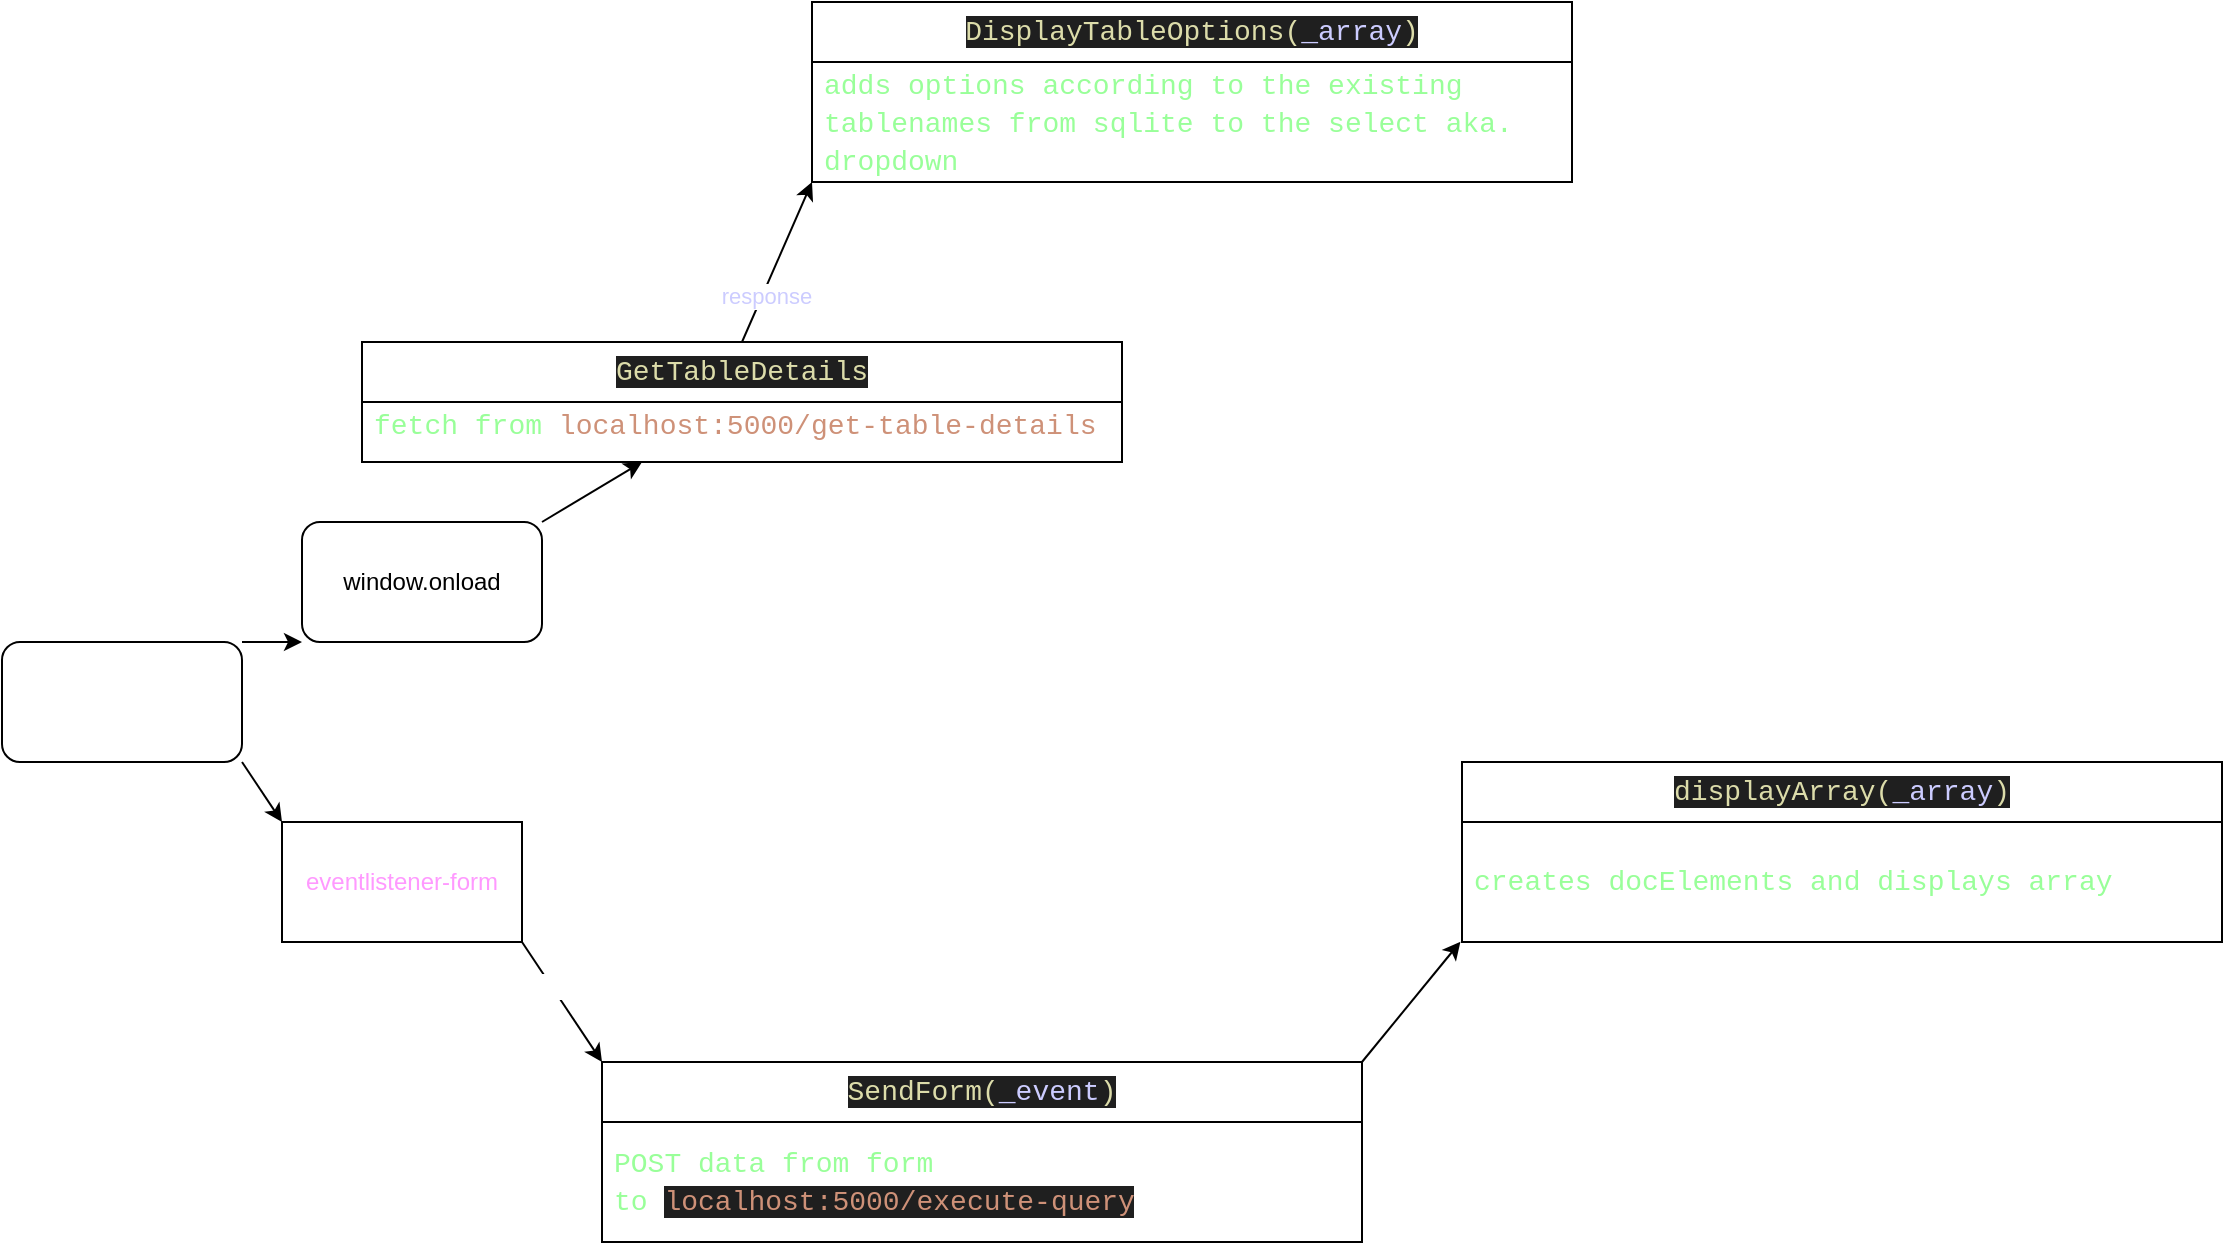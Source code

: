 <mxfile>
    <diagram id="uuZsQjo3PXYG9wO7AavJ" name="Page-1">
        <mxGraphModel dx="642" dy="1606" grid="1" gridSize="10" guides="1" tooltips="1" connect="1" arrows="1" fold="1" page="1" pageScale="1" pageWidth="850" pageHeight="1100" math="0" shadow="0">
            <root>
                <mxCell id="0"/>
                <mxCell id="1" parent="0"/>
                <mxCell id="9" style="edgeStyle=none;html=1;exitX=1;exitY=0;exitDx=0;exitDy=0;" edge="1" parent="1" source="3" target="24">
                    <mxGeometry relative="1" as="geometry">
                        <mxPoint x="170.503" y="198.284" as="targetPoint"/>
                    </mxGeometry>
                </mxCell>
                <mxCell id="3" value="window.onload" style="rounded=1;whiteSpace=wrap;html=1;fillColor=default;" vertex="1" parent="1">
                    <mxGeometry x="170" y="250" width="120" height="60" as="geometry"/>
                </mxCell>
                <mxCell id="33" style="edgeStyle=none;html=1;exitX=0.5;exitY=0;exitDx=0;exitDy=0;entryX=0;entryY=1;entryDx=0;entryDy=0;fontColor=#FFFFFF;" edge="1" parent="1" source="24" target="31">
                    <mxGeometry relative="1" as="geometry"/>
                </mxCell>
                <mxCell id="34" value="response" style="edgeLabel;html=1;align=center;verticalAlign=middle;resizable=0;points=[];fontColor=#CCCCFF;" vertex="1" connectable="0" parent="33">
                    <mxGeometry x="-0.407" y="-1" relative="1" as="geometry">
                        <mxPoint as="offset"/>
                    </mxGeometry>
                </mxCell>
                <mxCell id="24" value="&lt;span style=&quot;color: rgb(220, 220, 170); font-family: Consolas, &amp;quot;Courier New&amp;quot;, monospace; font-size: 14px; background-color: rgb(31, 31, 31);&quot;&gt;GetTableDetails&lt;/span&gt;" style="swimlane;fontStyle=0;childLayout=stackLayout;horizontal=1;startSize=30;horizontalStack=0;resizeParent=1;resizeParentMax=0;resizeLast=0;collapsible=1;marginBottom=0;whiteSpace=wrap;html=1;fillColor=default;gradientColor=none;" vertex="1" parent="1">
                    <mxGeometry x="200" y="160" width="380" height="60" as="geometry">
                        <mxRectangle x="200" y="160" width="160" height="30" as="alternateBounds"/>
                    </mxGeometry>
                </mxCell>
                <mxCell id="25" value="&lt;div style=&quot;font-family: Consolas, &amp;quot;Courier New&amp;quot;, monospace; font-size: 14px; line-height: 19px;&quot;&gt;&lt;font color=&quot;#99ff99&quot;&gt;fetch from&lt;/font&gt;&lt;font style=&quot;&quot; color=&quot;#dcdcaa&quot;&gt;&amp;nbsp;&lt;/font&gt;&lt;span style=&quot;color: rgb(206, 145, 120);&quot;&gt;localhost:5000/get-table-details&lt;/span&gt;&lt;/div&gt;&lt;div style=&quot;font-family: Consolas, &amp;quot;Courier New&amp;quot;, monospace; font-size: 14px; line-height: 19px;&quot;&gt;&lt;br&gt;&lt;/div&gt;" style="text;strokeColor=none;fillColor=none;align=left;verticalAlign=middle;spacingLeft=4;spacingRight=4;overflow=hidden;points=[[0,0.5],[1,0.5]];portConstraint=eastwest;rotatable=0;whiteSpace=wrap;html=1;" vertex="1" parent="24">
                    <mxGeometry y="30" width="380" height="30" as="geometry"/>
                </mxCell>
                <mxCell id="31" value="&lt;span style=&quot;color: rgb(220, 220, 170); background-color: rgb(31, 31, 31); font-family: Consolas, &amp;quot;Courier New&amp;quot;, monospace; font-size: 14px;&quot;&gt;DisplayTableOptions&lt;/span&gt;&lt;span style=&quot;color: rgb(220, 220, 170); font-family: Consolas, &amp;quot;Courier New&amp;quot;, monospace; font-size: 14px; background-color: rgb(31, 31, 31);&quot;&gt;(&lt;/span&gt;&lt;span style=&quot;font-family: Consolas, &amp;quot;Courier New&amp;quot;, monospace; font-size: 14px; background-color: rgb(31, 31, 31);&quot;&gt;&lt;font color=&quot;#ccccff&quot;&gt;_array&lt;/font&gt;&lt;/span&gt;&lt;span style=&quot;color: rgb(220, 220, 170); font-family: Consolas, &amp;quot;Courier New&amp;quot;, monospace; font-size: 14px; background-color: rgb(31, 31, 31);&quot;&gt;)&lt;/span&gt;" style="swimlane;fontStyle=0;childLayout=stackLayout;horizontal=1;startSize=30;horizontalStack=0;resizeParent=1;resizeParentMax=0;resizeLast=0;collapsible=1;marginBottom=0;whiteSpace=wrap;html=1;fillColor=default;gradientColor=none;" vertex="1" parent="1">
                    <mxGeometry x="425" y="-10" width="380" height="90" as="geometry"/>
                </mxCell>
                <mxCell id="32" value="&lt;div style=&quot;font-family: Consolas, &amp;quot;Courier New&amp;quot;, monospace; font-size: 14px; line-height: 19px;&quot;&gt;&lt;font color=&quot;#99ff99&quot;&gt;adds options according to the existing tablenames from sqlite to the select aka. dropdown&lt;/font&gt;&lt;/div&gt;" style="text;strokeColor=none;fillColor=none;align=left;verticalAlign=middle;spacingLeft=4;spacingRight=4;overflow=hidden;points=[[0,0.5],[1,0.5]];portConstraint=eastwest;rotatable=0;whiteSpace=wrap;html=1;" vertex="1" parent="31">
                    <mxGeometry y="30" width="380" height="60" as="geometry"/>
                </mxCell>
                <mxCell id="40" style="edgeStyle=none;html=1;exitX=1;exitY=0;exitDx=0;exitDy=0;entryX=0;entryY=1;entryDx=0;entryDy=0;fontColor=#FFFFFF;" edge="1" parent="1" source="39" target="3">
                    <mxGeometry relative="1" as="geometry"/>
                </mxCell>
                <mxCell id="42" style="edgeStyle=none;html=1;exitX=1;exitY=1;exitDx=0;exitDy=0;entryX=0;entryY=0;entryDx=0;entryDy=0;fontColor=#FFFFFF;" edge="1" parent="1" source="39" target="41">
                    <mxGeometry relative="1" as="geometry"/>
                </mxCell>
                <mxCell id="39" value="&lt;font color=&quot;#ffffff&quot;&gt;start&lt;/font&gt;" style="rounded=1;whiteSpace=wrap;html=1;labelBackgroundColor=none;fontColor=#99FF99;fillColor=default;gradientColor=none;" vertex="1" parent="1">
                    <mxGeometry x="20" y="310" width="120" height="60" as="geometry"/>
                </mxCell>
                <mxCell id="47" style="edgeStyle=none;html=1;exitX=1;exitY=1;exitDx=0;exitDy=0;entryX=0;entryY=0;entryDx=0;entryDy=0;fontColor=#FF99FF;" edge="1" parent="1" source="41" target="45">
                    <mxGeometry relative="1" as="geometry"/>
                </mxCell>
                <mxCell id="48" value="&lt;font color=&quot;#ffffff&quot;&gt;submit&lt;/font&gt;" style="edgeLabel;html=1;align=center;verticalAlign=middle;resizable=0;points=[];fontColor=#FF99FF;" vertex="1" connectable="0" parent="47">
                    <mxGeometry x="-0.33" y="-4" relative="1" as="geometry">
                        <mxPoint as="offset"/>
                    </mxGeometry>
                </mxCell>
                <mxCell id="41" value="&lt;font color=&quot;#ff99ff&quot;&gt;eventlistener-form&lt;/font&gt;" style="rounded=0;whiteSpace=wrap;html=1;labelBackgroundColor=none;fontColor=#FFFFFF;fillColor=default;gradientColor=none;" vertex="1" parent="1">
                    <mxGeometry x="160" y="400" width="120" height="60" as="geometry"/>
                </mxCell>
                <mxCell id="51" style="edgeStyle=none;html=1;exitX=1;exitY=0;exitDx=0;exitDy=0;entryX=-0.002;entryY=0.997;entryDx=0;entryDy=0;entryPerimeter=0;fontColor=#99FF99;" edge="1" parent="1" source="45" target="50">
                    <mxGeometry relative="1" as="geometry"/>
                </mxCell>
                <mxCell id="45" value="&lt;span style=&quot;color: rgb(220, 220, 170); background-color: rgb(31, 31, 31); font-family: Consolas, &amp;quot;Courier New&amp;quot;, monospace; font-size: 14px;&quot;&gt;SendForm&lt;/span&gt;&lt;span style=&quot;color: rgb(220, 220, 170); font-family: Consolas, &amp;quot;Courier New&amp;quot;, monospace; font-size: 14px; background-color: rgb(31, 31, 31);&quot;&gt;(&lt;/span&gt;&lt;span style=&quot;font-family: Consolas, &amp;quot;Courier New&amp;quot;, monospace; font-size: 14px; background-color: rgb(31, 31, 31);&quot;&gt;&lt;font color=&quot;#ccccff&quot;&gt;_event&lt;/font&gt;&lt;/span&gt;&lt;span style=&quot;color: rgb(220, 220, 170); font-family: Consolas, &amp;quot;Courier New&amp;quot;, monospace; font-size: 14px; background-color: rgb(31, 31, 31);&quot;&gt;)&lt;/span&gt;" style="swimlane;fontStyle=0;childLayout=stackLayout;horizontal=1;startSize=30;horizontalStack=0;resizeParent=1;resizeParentMax=0;resizeLast=0;collapsible=1;marginBottom=0;whiteSpace=wrap;html=1;fillColor=default;gradientColor=none;" vertex="1" parent="1">
                    <mxGeometry x="320" y="520" width="380" height="90" as="geometry"/>
                </mxCell>
                <mxCell id="46" value="&lt;div style=&quot;font-family: Consolas, &amp;quot;Courier New&amp;quot;, monospace; font-size: 14px; line-height: 19px;&quot;&gt;&lt;font color=&quot;#99ff99&quot;&gt;POST data from form to&amp;nbsp;&lt;/font&gt;&lt;span style=&quot;color: rgb(206, 145, 120); background-color: rgb(31, 31, 31);&quot;&gt;localhost:5000/execute-query&lt;/span&gt;&lt;/div&gt;" style="text;strokeColor=none;fillColor=none;align=left;verticalAlign=middle;spacingLeft=4;spacingRight=4;overflow=hidden;points=[[0,0.5],[1,0.5]];portConstraint=eastwest;rotatable=0;whiteSpace=wrap;html=1;" vertex="1" parent="45">
                    <mxGeometry y="30" width="380" height="60" as="geometry"/>
                </mxCell>
                <mxCell id="49" value="&lt;span style=&quot;color: rgb(220, 220, 170); background-color: rgb(31, 31, 31); font-family: Consolas, &amp;quot;Courier New&amp;quot;, monospace; font-size: 14px;&quot;&gt;displayArray&lt;/span&gt;&lt;span style=&quot;color: rgb(220, 220, 170); font-family: Consolas, &amp;quot;Courier New&amp;quot;, monospace; font-size: 14px; background-color: rgb(31, 31, 31);&quot;&gt;(&lt;/span&gt;&lt;span style=&quot;font-family: Consolas, &amp;quot;Courier New&amp;quot;, monospace; font-size: 14px; background-color: rgb(31, 31, 31);&quot;&gt;&lt;font color=&quot;#ccccff&quot;&gt;_array&lt;/font&gt;&lt;/span&gt;&lt;span style=&quot;color: rgb(220, 220, 170); font-family: Consolas, &amp;quot;Courier New&amp;quot;, monospace; font-size: 14px; background-color: rgb(31, 31, 31);&quot;&gt;)&lt;/span&gt;" style="swimlane;fontStyle=0;childLayout=stackLayout;horizontal=1;startSize=30;horizontalStack=0;resizeParent=1;resizeParentMax=0;resizeLast=0;collapsible=1;marginBottom=0;whiteSpace=wrap;html=1;fillColor=default;gradientColor=none;labelBackgroundColor=none;fontColor=#99FF99;" vertex="1" parent="1">
                    <mxGeometry x="750" y="370" width="380" height="90" as="geometry"/>
                </mxCell>
                <mxCell id="50" value="&lt;div style=&quot;font-family: Consolas, &amp;quot;Courier New&amp;quot;, monospace; font-size: 14px; line-height: 19px;&quot;&gt;&lt;font color=&quot;#99ff99&quot;&gt;creates docElements and displays array&lt;/font&gt;&lt;/div&gt;" style="text;strokeColor=none;fillColor=none;align=left;verticalAlign=middle;spacingLeft=4;spacingRight=4;overflow=hidden;points=[[0,0.5],[1,0.5]];portConstraint=eastwest;rotatable=0;whiteSpace=wrap;html=1;labelBackgroundColor=none;fontColor=#99FF99;" vertex="1" parent="49">
                    <mxGeometry y="30" width="380" height="60" as="geometry"/>
                </mxCell>
            </root>
        </mxGraphModel>
    </diagram>
</mxfile>